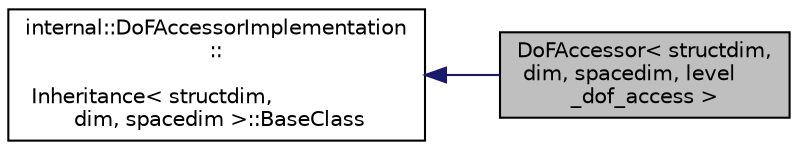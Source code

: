 digraph "DoFAccessor&lt; structdim, dim, spacedim, level_dof_access &gt;"
{
 // LATEX_PDF_SIZE
  edge [fontname="Helvetica",fontsize="10",labelfontname="Helvetica",labelfontsize="10"];
  node [fontname="Helvetica",fontsize="10",shape=record];
  rankdir="LR";
  Node1 [label="DoFAccessor\< structdim,\l dim, spacedim, level\l_dof_access \>",height=0.2,width=0.4,color="black", fillcolor="grey75", style="filled", fontcolor="black",tooltip=" "];
  Node2 -> Node1 [dir="back",color="midnightblue",fontsize="10",style="solid",fontname="Helvetica"];
  Node2 [label="internal::DoFAccessorImplementation\l::\n                    \l  Inheritance\< structdim,\l dim, spacedim \>::BaseClass",height=0.2,width=0.4,color="black", fillcolor="white", style="filled",URL="$classinternal_1_1DoFAccessorImplementation_1_1_01Inheritance_1_1BaseClass.html",tooltip=" "];
}
